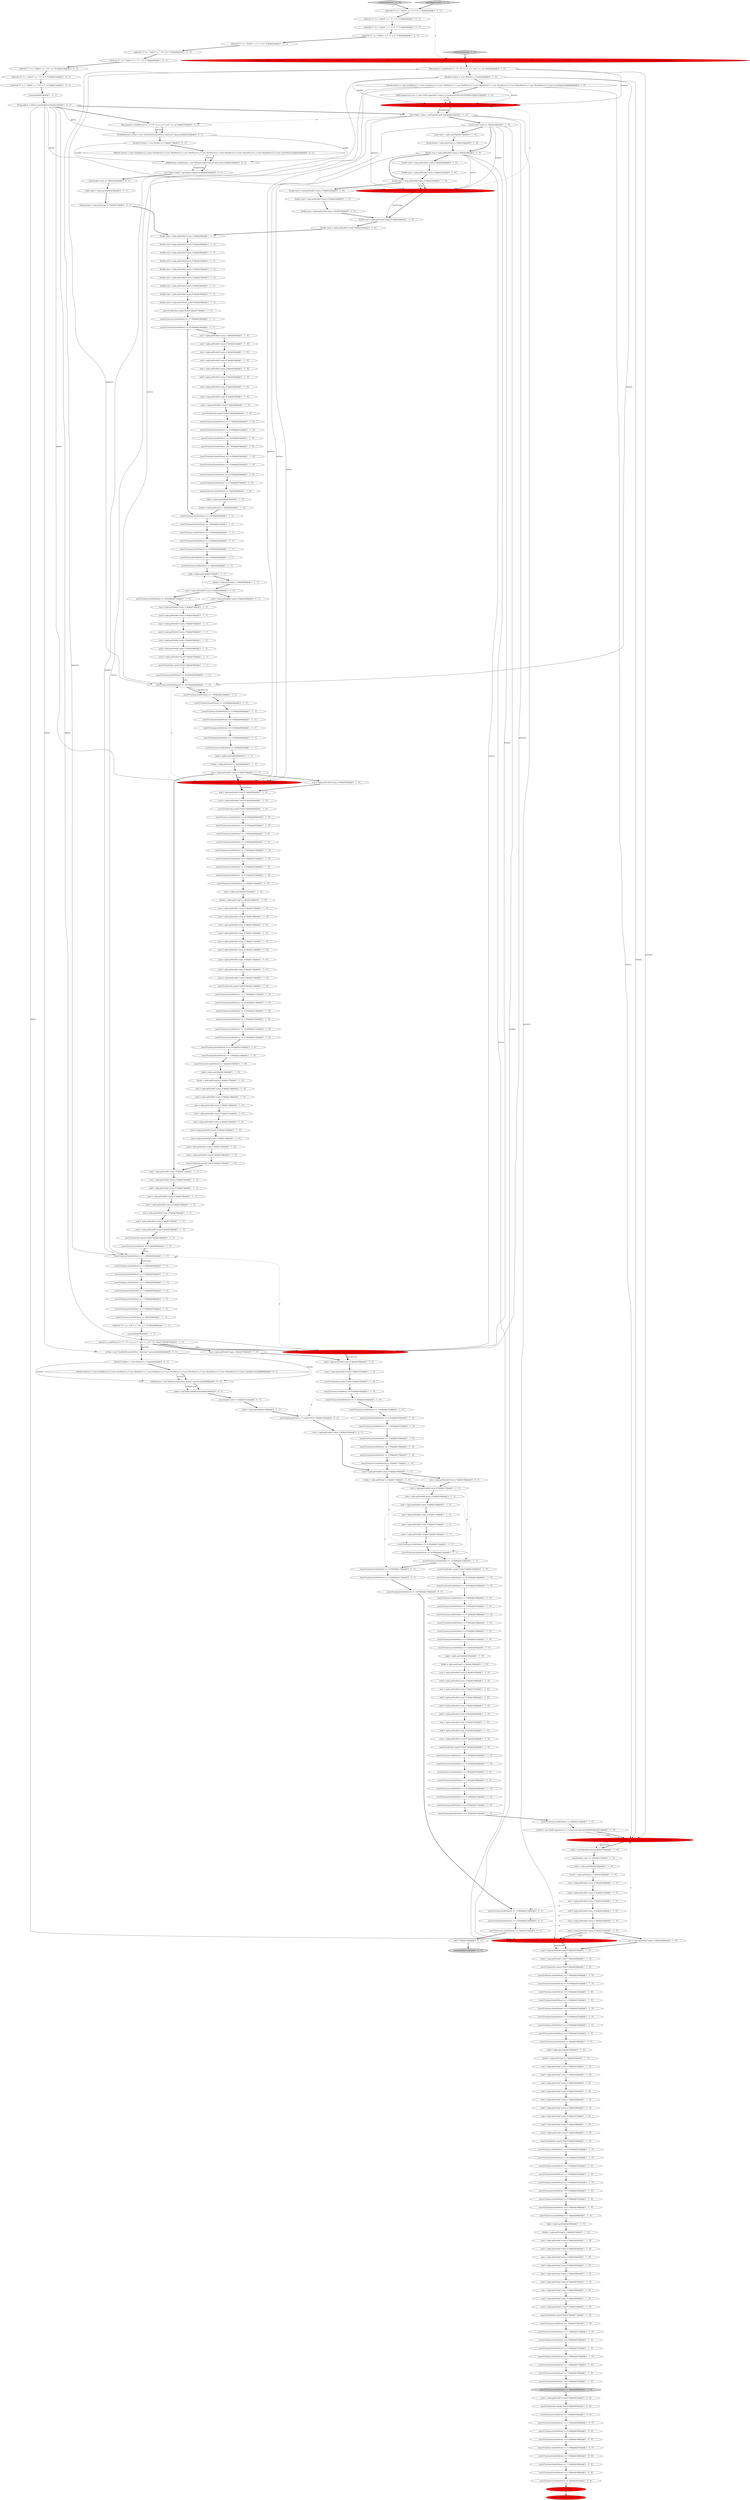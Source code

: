 digraph {
168 [style = filled, label = "count = tuple.getDouble(\"count(*)\")@@@94@@@['1', '1', '0']", fillcolor = white, shape = ellipse image = "AAA0AAABBB1BBB"];
91 [style = filled, label = "assertTrue(sumi.doubleValue() == 17.0D)@@@50@@@['1', '1', '0']", fillcolor = white, shape = ellipse image = "AAA0AAABBB1BBB"];
158 [style = filled, label = "assertTrue(avgf.doubleValue() == 5.5D)@@@279@@@['1', '1', '0']", fillcolor = white, shape = ellipse image = "AAA0AAABBB1BBB"];
202 [style = filled, label = "avgf = tuple.getDouble(\"avg(a_f)\")@@@111@@@['1', '1', '1']", fillcolor = white, shape = ellipse image = "AAA0AAABBB1BBB"];
109 [style = filled, label = "bucket = tuple.getString(\"a_s\")@@@69@@@['1', '1', '1']", fillcolor = white, shape = ellipse image = "AAA0AAABBB1BBB"];
240 [style = filled, label = "count = tuple.getDouble(\"count(*)\")@@@203@@@['1', '1', '0']", fillcolor = white, shape = ellipse image = "AAA0AAABBB1BBB"];
320 [style = filled, label = "assertTrue(maxi.doubleValue() == 14.0D)@@@117@@@['0', '0', '1']", fillcolor = white, shape = ellipse image = "AAA0AAABBB3BBB"];
131 [style = filled, label = "indexr(id,\"7\",\"a_s\",\"hello3\",\"a_i\",\"12\",\"a_f\",\"8\")@@@10@@@['1', '0', '1']", fillcolor = white, shape = ellipse image = "AAA0AAABBB1BBB"];
51 [style = filled, label = "minf = tuple.getDouble(\"min(a_f)\")@@@223@@@['1', '1', '0']", fillcolor = white, shape = ellipse image = "AAA0AAABBB1BBB"];
41 [style = filled, label = "count = tuple.getDouble(\"count(*)\")@@@78@@@['1', '1', '1']", fillcolor = white, shape = ellipse image = "AAA0AAABBB1BBB"];
80 [style = filled, label = "assertTrue(avgi.doubleValue() == 4.25D)@@@123@@@['1', '1', '0']", fillcolor = white, shape = ellipse image = "AAA0AAABBB1BBB"];
169 [style = filled, label = "indexr(id,\"12\",\"a_s\",null,\"a_i\",\"14\",\"a_f\",\"10\")@@@89@@@['1', '1', '1']", fillcolor = white, shape = ellipse image = "AAA0AAABBB1BBB"];
46 [style = filled, label = "sumi = tuple.getDouble(\"sum(a_i)\")@@@195@@@['1', '1', '0']", fillcolor = white, shape = ellipse image = "AAA0AAABBB1BBB"];
222 [style = filled, label = "indexr(id,\"5\",\"a_s\",\"hello3\",\"a_i\",\"10\",\"a_f\",\"6\")@@@8@@@['1', '0', '1']", fillcolor = white, shape = ellipse image = "AAA0AAABBB1BBB"];
68 [style = filled, label = "assertTrue(sumf.doubleValue() == 26.0D)@@@60@@@['1', '1', '1']", fillcolor = white, shape = ellipse image = "AAA0AAABBB1BBB"];
94 [style = filled, label = "avgf = tuple.getDouble(\"avg(a_f)\")@@@47@@@['1', '1', '0']", fillcolor = white, shape = ellipse image = "AAA0AAABBB1BBB"];
233 [style = filled, label = "Double count = tuple.getDouble(\"count(*)\")@@@27@@@['1', '1', '0']", fillcolor = white, shape = ellipse image = "AAA0AAABBB1BBB"];
313 [style = filled, label = "assertTrue(maxf.doubleValue() == 10.0D)@@@118@@@['0', '0', '1']", fillcolor = white, shape = ellipse image = "AAA0AAABBB3BBB"];
281 [style = filled, label = "maxf = tuple.getDouble(\"max(a_f)\")@@@246@@@['1', '1', '0']", fillcolor = white, shape = ellipse image = "AAA0AAABBB1BBB"];
176 [style = filled, label = "assertTrue(avgi.doubleValue() == 4.25D)@@@211@@@['1', '1', '0']", fillcolor = white, shape = ellipse image = "AAA0AAABBB1BBB"];
195 [style = filled, label = "assertTrue(maxf.doubleValue() == 10.0D)@@@122@@@['1', '1', '0']", fillcolor = white, shape = ellipse image = "AAA0AAABBB1BBB"];
123 [style = filled, label = "sumi = tuple.getDouble(\"sum(a_i)\")@@@128@@@['1', '1', '0']", fillcolor = white, shape = ellipse image = "AAA0AAABBB1BBB"];
172 [style = filled, label = "count = tuple.getDouble(\"count(*)\")@@@161@@@['1', '1', '0']", fillcolor = white, shape = ellipse image = "AAA0AAABBB1BBB"];
208 [style = filled, label = "count = tuple.getDouble(\"count(*)\")@@@270@@@['1', '1', '0']", fillcolor = white, shape = ellipse image = "AAA0AAABBB1BBB"];
255 [style = filled, label = "assertTrue(maxf.doubleValue() == 7.0D)@@@277@@@['1', '1', '0']", fillcolor = white, shape = ellipse image = "AAA0AAABBB1BBB"];
118 [style = filled, label = "assertTrue(maxf.doubleValue() == 10.0D)@@@43@@@['1', '1', '1']", fillcolor = white, shape = ellipse image = "AAA0AAABBB1BBB"];
157 [style = filled, label = "assertTrue(avgi.doubleValue() == 9.5D)@@@65@@@['1', '1', '1']", fillcolor = white, shape = ellipse image = "AAA0AAABBB1BBB"];
20 [style = filled, label = "commit()@@@293@@@['1', '0', '0']", fillcolor = red, shape = ellipse image = "AAA1AAABBB1BBB"];
146 [style = filled, label = "avgf = tuple.getDouble(\"avg(a_f)\")@@@77@@@['1', '1', '1']", fillcolor = white, shape = ellipse image = "AAA0AAABBB1BBB"];
212 [style = filled, label = "indexr(id,\"2\",\"a_s\",\"hello0\",\"a_i\",\"2\",\"a_f\",\"2\")@@@4@@@['1', '0', '1']", fillcolor = white, shape = ellipse image = "AAA0AAABBB1BBB"];
95 [style = filled, label = "mini = tuple.getDouble(\"min(a_i)\")@@@72@@@['1', '1', '1']", fillcolor = white, shape = ellipse image = "AAA0AAABBB1BBB"];
99 [style = filled, label = "assertTrue(sumi.longValue() == 15)@@@80@@@['1', '1', '1']", fillcolor = white, shape = ellipse image = "AAA0AAABBB1BBB"];
132 [style = filled, label = "assertTrue(avgf.doubleValue() == 4.5D)@@@212@@@['1', '1', '0']", fillcolor = white, shape = ellipse image = "AAA0AAABBB1BBB"];
231 [style = filled, label = "assertTrue(avgi.doubleValue() == 7.5D)@@@289@@@['1', '0', '0']", fillcolor = white, shape = ellipse image = "AAA0AAABBB1BBB"];
279 [style = filled, label = "Double mini = tuple.getDouble(\"min(a_i)\")@@@30@@@['1', '1', '1']", fillcolor = white, shape = ellipse image = "AAA0AAABBB1BBB"];
256 [style = filled, label = "indexr(id,\"8\",\"a_s\",\"hello3\",\"a_i\",\"13\",\"a_f\",\"9\")@@@11@@@['1', '0', '1']", fillcolor = white, shape = ellipse image = "AAA0AAABBB1BBB"];
72 [style = filled, label = "maxf = tuple.getDouble(\"max(a_f)\")@@@75@@@['1', '1', '1']", fillcolor = white, shape = ellipse image = "AAA0AAABBB1BBB"];
309 [style = filled, label = "commit()@@@123@@@['0', '0', '1']", fillcolor = lightgray, shape = ellipse image = "AAA0AAABBB3BBB"];
215 [style = filled, label = "FacetStream facetStream = new FacetStream(zkHost,\"collection1\",paramsA,buckets,metrics,sorts,100)@@@25@@@['1', '0', '0']", fillcolor = red, shape = ellipse image = "AAA1AAABBB1BBB"];
87 [style = filled, label = "assertTrue(sumi.doubleValue() == 38.0D)@@@71@@@['1', '1', '0']", fillcolor = white, shape = ellipse image = "AAA0AAABBB1BBB"];
111 [style = filled, label = "Double maxi = tuple.getDouble(\"max(a_i)\")@@@32@@@['1', '1', '1']", fillcolor = white, shape = ellipse image = "AAA0AAABBB1BBB"];
270 [style = filled, label = "minf = tuple.getDouble(\"min(a_f)\")@@@110@@@['1', '1', '0']", fillcolor = white, shape = ellipse image = "AAA0AAABBB1BBB"];
43 [style = filled, label = "assertTrue(maxi.doubleValue() == 13.0D)@@@100@@@['1', '1', '0']", fillcolor = white, shape = ellipse image = "AAA0AAABBB1BBB"];
53 [style = filled, label = "assertTrue(minf.doubleValue() == 1.0D)@@@53@@@['1', '1', '0']", fillcolor = white, shape = ellipse image = "AAA0AAABBB1BBB"];
139 [style = filled, label = "bucket = tuple.getString(\"a_s\")@@@106@@@['1', '1', '0']", fillcolor = white, shape = ellipse image = "AAA0AAABBB1BBB"];
272 [style = filled, label = "assertTrue(count.doubleValue() == 2)@@@88@@@['1', '1', '1']", fillcolor = white, shape = ellipse image = "AAA0AAABBB1BBB"];
75 [style = filled, label = "assertTrue(count.doubleValue() == 4)@@@58@@@['1', '1', '0']", fillcolor = white, shape = ellipse image = "AAA0AAABBB1BBB"];
178 [style = filled, label = "assertTrue(mini.doubleValue() == 4.0D)@@@82@@@['1', '1', '1']", fillcolor = white, shape = ellipse image = "AAA0AAABBB1BBB"];
201 [style = filled, label = "avgi = tuple.getDouble(\"avg(a_i)\")@@@134@@@['1', '1', '0']", fillcolor = white, shape = ellipse image = "AAA0AAABBB1BBB"];
63 [style = filled, label = "List<Tuple> tuples = getTuples(facetStream)@@@15@@@['1', '1', '0']", fillcolor = white, shape = ellipse image = "AAA0AAABBB1BBB"];
268 [style = filled, label = "avgi = tuple.getDouble(\"avg(a_i)\")@@@46@@@['1', '1', '0']", fillcolor = white, shape = ellipse image = "AAA0AAABBB1BBB"];
101 [style = filled, label = "avgf = tuple.getDouble(\"avg(a_f)\")@@@202@@@['1', '1', '0']", fillcolor = white, shape = ellipse image = "AAA0AAABBB1BBB"];
106 [style = filled, label = "assertTrue(bucket.equals(\"hello3\"))@@@250@@@['1', '1', '0']", fillcolor = white, shape = ellipse image = "AAA0AAABBB1BBB"];
52 [style = filled, label = "assertTrue(sumf.doubleValue() == 18.0D)@@@231@@@['1', '1', '0']", fillcolor = white, shape = ellipse image = "AAA0AAABBB1BBB"];
292 [style = filled, label = "avgi = tuple.getDouble(\"avg(a_i)\")@@@159@@@['0', '1', '0']", fillcolor = white, shape = ellipse image = "AAA0AAABBB2BBB"];
117 [style = filled, label = "minf = tuple.getDouble(\"min(a_f)\")@@@73@@@['1', '1', '1']", fillcolor = white, shape = ellipse image = "AAA0AAABBB1BBB"];
16 [style = filled, label = "Double sumf = tuple.getDouble(\"sum(a_f)\")@@@29@@@['1', '1', '1']", fillcolor = white, shape = ellipse image = "AAA0AAABBB1BBB"];
9 [style = filled, label = "assertTrue(sumi.doubleValue() == 38.0D)@@@59@@@['1', '1', '1']", fillcolor = white, shape = ellipse image = "AAA0AAABBB1BBB"];
1 [style = filled, label = "assertTrue(count.doubleValue() == 4)@@@238@@@['1', '1', '0']", fillcolor = white, shape = ellipse image = "AAA0AAABBB1BBB"];
298 [style = filled, label = "avgi = tuple.getDouble(\"avg(a_i)\")@@@226@@@['0', '1', '0']", fillcolor = white, shape = ellipse image = "AAA0AAABBB2BBB"];
147 [style = filled, label = "assertTrue(minf.doubleValue() == 1.0D)@@@41@@@['1', '1', '1']", fillcolor = white, shape = ellipse image = "AAA0AAABBB1BBB"];
234 [style = filled, label = "assertTrue(minf.doubleValue() == 4.0D)@@@83@@@['1', '1', '1']", fillcolor = white, shape = ellipse image = "AAA0AAABBB1BBB"];
217 [style = filled, label = "Double minf = tuple.getDouble(\"min(a_f)\")@@@22@@@['1', '1', '0']", fillcolor = white, shape = ellipse image = "AAA0AAABBB1BBB"];
125 [style = filled, label = "assertTrue(avgi.doubleValue() == 4.25D)@@@236@@@['1', '1', '0']", fillcolor = white, shape = ellipse image = "AAA0AAABBB1BBB"];
159 [style = filled, label = "assertTrue(sumi.doubleValue() == 38.0D)@@@251@@@['1', '1', '0']", fillcolor = white, shape = ellipse image = "AAA0AAABBB1BBB"];
242 [style = filled, label = "sumf = tuple.getDouble(\"sum(a_f)\")@@@242@@@['1', '1', '0']", fillcolor = white, shape = ellipse image = "AAA0AAABBB1BBB"];
258 [style = filled, label = "assertTrue(count.doubleValue() == 4)@@@104@@@['1', '1', '0']", fillcolor = white, shape = ellipse image = "AAA0AAABBB1BBB"];
246 [style = filled, label = "count = tuple.getDouble(\"count(*)\")@@@115@@@['1', '1', '0']", fillcolor = white, shape = ellipse image = "AAA0AAABBB1BBB"];
24 [style = filled, label = "assertTrue(bucket.equals(\"hello4\"))@@@271@@@['1', '1', '0']", fillcolor = white, shape = ellipse image = "AAA0AAABBB1BBB"];
34 [style = filled, label = "count = tuple.getDouble(\"count(*)\")@@@281@@@['1', '0', '0']", fillcolor = white, shape = ellipse image = "AAA0AAABBB1BBB"];
60 [style = filled, label = "Double avgi = tuple.getDouble(\"avg(a_i)\")@@@34@@@['1', '1', '1']", fillcolor = white, shape = ellipse image = "AAA0AAABBB1BBB"];
82 [style = filled, label = "assertTrue(mini.doubleValue() == 14.0D)@@@115@@@['1', '1', '1']", fillcolor = white, shape = ellipse image = "AAA0AAABBB1BBB"];
98 [style = filled, label = "sumf = tuple.getDouble(\"sum(a_f)\")@@@105@@@['1', '1', '1']", fillcolor = white, shape = ellipse image = "AAA0AAABBB1BBB"];
261 [style = filled, label = "assertTrue(maxf.doubleValue() == 7.0D)@@@288@@@['1', '0', '0']", fillcolor = white, shape = ellipse image = "AAA0AAABBB1BBB"];
14 [style = filled, label = "assertTrue(avgf.doubleValue() == 6.5D)@@@258@@@['1', '1', '0']", fillcolor = white, shape = ellipse image = "AAA0AAABBB1BBB"];
55 [style = filled, label = "sorts(0( = new FieldComparator(\"a_s\",ComparatorOrder.ASCENDING)@@@214@@@['1', '1', '0']", fillcolor = white, shape = ellipse image = "AAA0AAABBB1BBB"];
102 [style = filled, label = "sumf = tuple.getDouble(\"sum(a_f)\")@@@263@@@['1', '1', '0']", fillcolor = white, shape = ellipse image = "AAA0AAABBB1BBB"];
221 [style = filled, label = "assertTrue(sumf.doubleValue() == 11.0D)@@@81@@@['1', '1', '1']", fillcolor = white, shape = ellipse image = "AAA0AAABBB1BBB"];
38 [style = filled, label = "tuples = getTuples(facetStream)@@@216@@@['1', '1', '0']", fillcolor = white, shape = ellipse image = "AAA0AAABBB1BBB"];
229 [style = filled, label = "tuple = tuples.get(2)@@@126@@@['1', '1', '0']", fillcolor = white, shape = ellipse image = "AAA0AAABBB1BBB"];
282 [style = filled, label = "maxf = tuple.getDouble(\"max(a_f)\")@@@112@@@['1', '1', '0']", fillcolor = white, shape = ellipse image = "AAA0AAABBB1BBB"];
291 [style = filled, label = "avgi = tuple.getDouble(\"avg(a_i)\")@@@92@@@['0', '1', '0']", fillcolor = white, shape = ellipse image = "AAA0AAABBB2BBB"];
191 [style = filled, label = "assertTrue(bucket.equals(\"hello0\"))@@@116@@@['1', '1', '0']", fillcolor = white, shape = ellipse image = "AAA0AAABBB1BBB"];
0 [style = filled, label = "maxi = tuple.getDouble(\"max(a_i)\")@@@224@@@['1', '1', '0']", fillcolor = white, shape = ellipse image = "AAA0AAABBB1BBB"];
120 [style = filled, label = "Double maxf = tuple.getDouble(\"max(a_f)\")@@@33@@@['1', '1', '1']", fillcolor = white, shape = ellipse image = "AAA0AAABBB1BBB"];
96 [style = filled, label = "assertTrue(avgf.doubleValue() == 6.5D)@@@103@@@['1', '1', '0']", fillcolor = white, shape = ellipse image = "AAA0AAABBB1BBB"];
161 [style = filled, label = "bucket = tuple.getString(\"a_s\")@@@261@@@['1', '1', '0']", fillcolor = white, shape = ellipse image = "AAA0AAABBB1BBB"];
186 [style = filled, label = "assert(tuples.size() == 3)@@@16@@@['1', '1', '0']", fillcolor = white, shape = ellipse image = "AAA0AAABBB1BBB"];
156 [style = filled, label = "avgi = tuple.getDouble(\"avg(a_i)\")@@@201@@@['1', '1', '0']", fillcolor = white, shape = ellipse image = "AAA0AAABBB1BBB"];
213 [style = filled, label = "facetStream = new FacetStream(zkHost,COLLECTION,paramsA,buckets,metrics,sorts,100)@@@215@@@['1', '1', '0']", fillcolor = red, shape = ellipse image = "AAA1AAABBB1BBB"];
285 [style = filled, label = "assertTrue(avgi.doubleValue() == 7.5D)@@@86@@@['1', '1', '1']", fillcolor = white, shape = ellipse image = "AAA0AAABBB1BBB"];
78 [style = filled, label = "assertTrue(count.doubleValue() == 2)@@@280@@@['1', '1', '0']", fillcolor = lightgray, shape = ellipse image = "AAA0AAABBB1BBB"];
153 [style = filled, label = "assertTrue(maxi.doubleValue() == 14.0D)@@@121@@@['1', '1', '0']", fillcolor = white, shape = ellipse image = "AAA0AAABBB1BBB"];
7 [style = filled, label = "assertTrue(maxf.doubleValue() == 9.0D)@@@64@@@['1', '1', '1']", fillcolor = white, shape = ellipse image = "AAA0AAABBB1BBB"];
36 [style = filled, label = "bucket = tuple.getString(\"a_s\")@@@194@@@['1', '1', '0']", fillcolor = white, shape = ellipse image = "AAA0AAABBB1BBB"];
97 [style = filled, label = "assertTrue(avgi.doubleValue() == 7.5D)@@@169@@@['1', '1', '0']", fillcolor = white, shape = ellipse image = "AAA0AAABBB1BBB"];
177 [style = filled, label = "assertTrue(avgi.doubleValue() == 7.5D)@@@278@@@['1', '1', '0']", fillcolor = white, shape = ellipse image = "AAA0AAABBB1BBB"];
12 [style = filled, label = "maxf = tuple.getDouble(\"max(a_f)\")@@@109@@@['1', '1', '1']", fillcolor = white, shape = ellipse image = "AAA0AAABBB1BBB"];
152 [style = filled, label = "commit()@@@90@@@['1', '1', '1']", fillcolor = white, shape = ellipse image = "AAA0AAABBB1BBB"];
205 [style = filled, label = "indexr(id,\"3\",\"a_s\",\"hello3\",\"a_i\",\"3\",\"a_f\",\"3\")@@@5@@@['1', '0', '1']", fillcolor = white, shape = ellipse image = "AAA0AAABBB1BBB"];
251 [style = filled, label = "maxi = tuple.getDouble(\"max(a_i)\")@@@44@@@['1', '1', '0']", fillcolor = white, shape = ellipse image = "AAA0AAABBB1BBB"];
88 [style = filled, label = "maxf = tuple.getDouble(\"max(a_f)\")@@@45@@@['1', '1', '0']", fillcolor = white, shape = ellipse image = "AAA0AAABBB1BBB"];
254 [style = filled, label = "Double avgf = tuple.getDouble(\"avg(a_f)\")@@@35@@@['1', '1', '1']", fillcolor = white, shape = ellipse image = "AAA0AAABBB1BBB"];
257 [style = filled, label = "assertTrue(count.doubleValue() == 4)@@@213@@@['1', '1', '0']", fillcolor = white, shape = ellipse image = "AAA0AAABBB1BBB"];
180 [style = filled, label = "avgf = tuple.getDouble(\"avg(a_f)\")@@@248@@@['1', '1', '0']", fillcolor = white, shape = ellipse image = "AAA0AAABBB1BBB"];
90 [style = filled, label = "assertTrue(minf.doubleValue() == 3.0D)@@@254@@@['1', '1', '0']", fillcolor = white, shape = ellipse image = "AAA0AAABBB1BBB"];
15 [style = filled, label = "count = tuple.getDouble(\"count(*)\")@@@249@@@['1', '1', '0']", fillcolor = white, shape = ellipse image = "AAA0AAABBB1BBB"];
265 [style = filled, label = "assertTrue(sumf.doubleValue() == 18.0D)@@@206@@@['1', '1', '0']", fillcolor = white, shape = ellipse image = "AAA0AAABBB1BBB"];
314 [style = filled, label = "assert(tuples.size() == 4)@@@101@@@['0', '0', '1']", fillcolor = white, shape = ellipse image = "AAA0AAABBB3BBB"];
322 [style = filled, label = "tuple = tuples.get(0)@@@102@@@['0', '0', '1']", fillcolor = white, shape = ellipse image = "AAA0AAABBB3BBB"];
170 [style = filled, label = "assertTrue(count.doubleValue() == 4)@@@46@@@['1', '1', '1']", fillcolor = white, shape = ellipse image = "AAA0AAABBB1BBB"];
311 [style = filled, label = "sumf = tuple.getDouble(\"sum(a_f)\")@@@50@@@['0', '0', '1']", fillcolor = white, shape = ellipse image = "AAA0AAABBB3BBB"];
137 [style = filled, label = "assertTrue(bucket.equals(\"hello0\"))@@@37@@@['1', '1', '1']", fillcolor = white, shape = ellipse image = "AAA0AAABBB1BBB"];
194 [style = filled, label = "avgf = tuple.getDouble(\"avg(a_f)\")@@@135@@@['1', '1', '0']", fillcolor = white, shape = ellipse image = "AAA0AAABBB1BBB"];
192 [style = filled, label = "tuple = tuples.get(2)@@@68@@@['1', '1', '1']", fillcolor = white, shape = ellipse image = "AAA0AAABBB1BBB"];
296 [style = filled, label = "Metric(( metrics = {new SumMetric(\"a_i\"),new SumMetric(\"a_f\"),new MinMetric(\"a_i\"),new MinMetric(\"a_f\"),new MaxMetric(\"a_i\"),new MaxMetric(\"a_f\"),new MeanMetric(\"a_i\"),new MeanMetric(\"a_f\"),new CountMetric()}@@@8@@@['0', '1', '0']", fillcolor = white, shape = ellipse image = "AAA0AAABBB2BBB"];
226 [style = filled, label = "assertTrue(sumf.doubleValue() == 26.0D)@@@97@@@['1', '1', '0']", fillcolor = white, shape = ellipse image = "AAA0AAABBB1BBB"];
31 [style = filled, label = "mini = tuple.getDouble(\"min(a_i)\")@@@243@@@['1', '1', '0']", fillcolor = white, shape = ellipse image = "AAA0AAABBB1BBB"];
183 [style = filled, label = "testFacetStream['1', '0', '0']", fillcolor = lightgray, shape = diamond image = "AAA0AAABBB1BBB"];
230 [style = filled, label = "avgi = tuple.getDouble(\"avg(a_i)\")@@@247@@@['1', '1', '0']", fillcolor = white, shape = ellipse image = "AAA0AAABBB1BBB"];
196 [style = filled, label = "assertTrue(bucket.equals(\"hello0\"))@@@49@@@['1', '1', '0']", fillcolor = white, shape = ellipse image = "AAA0AAABBB1BBB"];
326 [style = filled, label = "assertTrue(avgi.doubleValue() == 14.0D)@@@119@@@['0', '0', '1']", fillcolor = white, shape = ellipse image = "AAA0AAABBB3BBB"];
11 [style = filled, label = "assertTrue(mini.doubleValue() == 0.0D)@@@40@@@['1', '1', '1']", fillcolor = white, shape = ellipse image = "AAA0AAABBB1BBB"];
288 [style = filled, label = "Double maxf = tuple.getDouble(\"max(a_f)\")@@@24@@@['0', '1', '0']", fillcolor = white, shape = ellipse image = "AAA0AAABBB2BBB"];
103 [style = filled, label = "assertTrue(count.doubleValue() == 2)@@@171@@@['1', '1', '0']", fillcolor = white, shape = ellipse image = "AAA0AAABBB1BBB"];
74 [style = filled, label = "Double sumi = tuple.getDouble(\"sum(a_i)\")@@@19@@@['1', '1', '0']", fillcolor = white, shape = ellipse image = "AAA0AAABBB1BBB"];
301 [style = filled, label = "Double mini = tuple.getDouble(\"min(a_i)\")@@@21@@@['0', '1', '0']", fillcolor = white, shape = ellipse image = "AAA0AAABBB2BBB"];
324 [style = filled, label = "sumi = tuple.getDouble(\"sum(a_i)\")@@@104@@@['0', '0', '1']", fillcolor = white, shape = ellipse image = "AAA0AAABBB3BBB"];
329 [style = filled, label = "stream = new CloudSolrStream(zkHost,\"collection1\",paramsA)@@@92@@@['0', '0', '1']", fillcolor = white, shape = ellipse image = "AAA0AAABBB3BBB"];
141 [style = filled, label = "Double count = tuple.getDouble(\"count(*)\")@@@36@@@['1', '1', '1']", fillcolor = white, shape = ellipse image = "AAA0AAABBB1BBB"];
122 [style = filled, label = "assertTrue(mini.doubleValue() == 0.0D)@@@232@@@['1', '1', '0']", fillcolor = white, shape = ellipse image = "AAA0AAABBB1BBB"];
260 [style = filled, label = "assertTrue(bucket.equals(\"hello0\"))@@@229@@@['1', '1', '0']", fillcolor = white, shape = ellipse image = "AAA0AAABBB1BBB"];
166 [style = filled, label = "assertTrue(avgf.doubleValue() == 5.5D)@@@87@@@['1', '1', '1']", fillcolor = white, shape = ellipse image = "AAA0AAABBB1BBB"];
317 [style = filled, label = "List<Tuple> tuples = getTuples(rollupStream)@@@24@@@['0', '0', '1']", fillcolor = white, shape = ellipse image = "AAA0AAABBB3BBB"];
144 [style = filled, label = "assertTrue(minf.doubleValue() == 1.0D)@@@120@@@['1', '1', '0']", fillcolor = white, shape = ellipse image = "AAA0AAABBB1BBB"];
238 [style = filled, label = "sumi = tuple.getDouble(\"sum(a_i)\")@@@262@@@['1', '1', '0']", fillcolor = white, shape = ellipse image = "AAA0AAABBB1BBB"];
22 [style = filled, label = "assertTrue(sumf.doubleValue() == 18.0D)@@@51@@@['1', '1', '0']", fillcolor = white, shape = ellipse image = "AAA0AAABBB1BBB"];
247 [style = filled, label = "assertTrue(count.doubleValue() == 4)@@@259@@@['1', '1', '0']", fillcolor = white, shape = ellipse image = "AAA0AAABBB1BBB"];
241 [style = filled, label = "tuple = tuples.get(2)@@@193@@@['1', '1', '0']", fillcolor = white, shape = ellipse image = "AAA0AAABBB1BBB"];
287 [style = filled, label = "FacetStream facetStream = new FacetStream(zkHost,COLLECTION,paramsA,buckets,metrics,sorts,100)@@@14@@@['0', '1', '0']", fillcolor = red, shape = ellipse image = "AAA1AAABBB2BBB"];
175 [style = filled, label = "assertTrue(mini.doubleValue() == 0.0D)@@@119@@@['1', '1', '0']", fillcolor = white, shape = ellipse image = "AAA0AAABBB1BBB"];
325 [style = filled, label = "Bucket(( buckets = {new Bucket(\"a_s\")}@@@17@@@['0', '0', '1']", fillcolor = white, shape = ellipse image = "AAA0AAABBB3BBB"];
27 [style = filled, label = "maxi = tuple.getDouble(\"max(a_i)\")@@@111@@@['1', '1', '0']", fillcolor = white, shape = ellipse image = "AAA0AAABBB1BBB"];
289 [style = filled, label = "testFacetStream['0', '1', '0']", fillcolor = lightgray, shape = diamond image = "AAA0AAABBB2BBB"];
316 [style = filled, label = "Bucket(( buckets1 = {new Bucket(\"a_s\")}@@@93@@@['0', '0', '1']", fillcolor = white, shape = ellipse image = "AAA0AAABBB3BBB"];
250 [style = filled, label = "maxf = tuple.getDouble(\"max(a_f)\")@@@200@@@['1', '1', '0']", fillcolor = white, shape = ellipse image = "AAA0AAABBB1BBB"];
155 [style = filled, label = "assertTrue(sumi.longValue() == 15)@@@272@@@['1', '1', '0']", fillcolor = white, shape = ellipse image = "AAA0AAABBB1BBB"];
6 [style = filled, label = "assertTrue(avgf.doubleValue() == 5.5D)@@@290@@@['1', '0', '0']", fillcolor = white, shape = ellipse image = "AAA0AAABBB1BBB"];
225 [style = filled, label = "sumi = tuple.getDouble(\"sum(a_i)\")@@@220@@@['1', '1', '0']", fillcolor = white, shape = ellipse image = "AAA0AAABBB1BBB"];
181 [style = filled, label = "maxf = tuple.getDouble(\"max(a_f)\")@@@133@@@['1', '1', '0']", fillcolor = white, shape = ellipse image = "AAA0AAABBB1BBB"];
56 [style = filled, label = "assertTrue(sumf.doubleValue() == 18.0D)@@@39@@@['1', '1', '1']", fillcolor = white, shape = ellipse image = "AAA0AAABBB1BBB"];
18 [style = filled, label = "assertTrue(bucket.equals(\"hello4\"))@@@162@@@['1', '1', '0']", fillcolor = white, shape = ellipse image = "AAA0AAABBB1BBB"];
211 [style = filled, label = "avgf = tuple.getDouble(\"avg(a_f)\")@@@114@@@['1', '1', '0']", fillcolor = white, shape = ellipse image = "AAA0AAABBB1BBB"];
58 [style = filled, label = "count = tuple.getDouble(\"count(*)\")@@@57@@@['1', '1', '1']", fillcolor = white, shape = ellipse image = "AAA0AAABBB1BBB"];
28 [style = filled, label = "assertTrue(minf.doubleValue() == 3.0D)@@@187@@@['1', '1', '0']", fillcolor = white, shape = ellipse image = "AAA0AAABBB1BBB"];
216 [style = filled, label = "paramsA = mapParams(\"q\",\"*:*\",\"fl\",\"a_s,a_i,a_f\",\"sort\",\"a_s asc\",\"qt\",\"/export\")@@@91@@@['1', '1', '1']", fillcolor = white, shape = ellipse image = "AAA0AAABBB1BBB"];
54 [style = filled, label = "bucket = tuple.getString(\"a_s\")@@@127@@@['1', '1', '0']", fillcolor = white, shape = ellipse image = "AAA0AAABBB1BBB"];
71 [style = filled, label = "assertTrue(avgi.doubleValue() == 9.5D)@@@102@@@['1', '1', '0']", fillcolor = white, shape = ellipse image = "AAA0AAABBB1BBB"];
160 [style = filled, label = "indexr(id,\"9\",\"a_s\",\"hello0\",\"a_i\",\"14\",\"a_f\",\"10\")@@@12@@@['1', '0', '1']", fillcolor = white, shape = ellipse image = "AAA0AAABBB1BBB"];
182 [style = filled, label = "assertTrue(maxi.doubleValue() == 13.0D)@@@255@@@['1', '1', '0']", fillcolor = white, shape = ellipse image = "AAA0AAABBB1BBB"];
209 [style = filled, label = "assertTrue(count.doubleValue() == 4)@@@125@@@['1', '1', '0']", fillcolor = white, shape = ellipse image = "AAA0AAABBB1BBB"];
79 [style = filled, label = "avgi = tuple.getDouble(\"avg(a_i)\")@@@55@@@['1', '1', '1']", fillcolor = white, shape = ellipse image = "AAA0AAABBB1BBB"];
219 [style = filled, label = "assertTrue(bucket.equals(\"hello3\"))@@@95@@@['1', '1', '0']", fillcolor = white, shape = ellipse image = "AAA0AAABBB1BBB"];
271 [style = filled, label = "mini = tuple.getDouble(\"min(a_i)\")@@@130@@@['1', '1', '0']", fillcolor = white, shape = ellipse image = "AAA0AAABBB1BBB"];
33 [style = filled, label = "assertTrue(bucket.equals(\"hello4\"))@@@79@@@['1', '1', '1']", fillcolor = white, shape = ellipse image = "AAA0AAABBB1BBB"];
189 [style = filled, label = "sumf = tuple.getDouble(\"sum(a_f)\")@@@41@@@['1', '1', '0']", fillcolor = white, shape = ellipse image = "AAA0AAABBB1BBB"];
278 [style = filled, label = "del(\"*:*\")@@@292@@@['1', '0', '0']", fillcolor = red, shape = ellipse image = "AAA1AAABBB1BBB"];
295 [style = filled, label = "new UpdateRequest().add(id,\"0\",\"a_s\",\"hello0\",\"a_i\",\"0\",\"a_f\",\"1\").add(id,\"2\",\"a_s\",\"hello0\",\"a_i\",\"2\",\"a_f\",\"2\").add(id,\"3\",\"a_s\",\"hello3\",\"a_i\",\"3\",\"a_f\",\"3\").add(id,\"4\",\"a_s\",\"hello4\",\"a_i\",\"4\",\"a_f\",\"4\").add(id,\"1\",\"a_s\",\"hello0\",\"a_i\",\"1\",\"a_f\",\"5\").add(id,\"5\",\"a_s\",\"hello3\",\"a_i\",\"10\",\"a_f\",\"6\").add(id,\"6\",\"a_s\",\"hello4\",\"a_i\",\"11\",\"a_f\",\"7\").add(id,\"7\",\"a_s\",\"hello3\",\"a_i\",\"12\",\"a_f\",\"8\").add(id,\"8\",\"a_s\",\"hello3\",\"a_i\",\"13\",\"a_f\",\"9\").add(id,\"9\",\"a_s\",\"hello0\",\"a_i\",\"14\",\"a_f\",\"10\").commit(cluster.getSolrClient(),COLLECTION)@@@3@@@['0', '1', '0']", fillcolor = red, shape = ellipse image = "AAA1AAABBB2BBB"];
321 [style = filled, label = "Metric(( metrics = {new SumMetric(\"a_i\"),new SumMetric(\"a_f\"),new MinMetric(\"a_i\"),new MinMetric(\"a_f\"),new MaxMetric(\"a_i\"),new MaxMetric(\"a_f\"),new MeanMetric(\"a_i\"),new MeanMetric(\"a_f\"),new CountMetric()}@@@20@@@['0', '0', '1']", fillcolor = white, shape = ellipse image = "AAA0AAABBB3BBB"];
49 [style = filled, label = "assertTrue(sumf.doubleValue() == 18.0D)@@@118@@@['1', '1', '0']", fillcolor = white, shape = ellipse image = "AAA0AAABBB1BBB"];
10 [style = filled, label = "assertTrue(minf.doubleValue() == 3.0D)@@@62@@@['1', '1', '1']", fillcolor = white, shape = ellipse image = "AAA0AAABBB1BBB"];
115 [style = filled, label = "bucket = tuple.getString(\"a_s\")@@@240@@@['1', '1', '0']", fillcolor = white, shape = ellipse image = "AAA0AAABBB1BBB"];
25 [style = filled, label = "facetStream = new FacetStream(zkHost,\"collection1\",paramsA,buckets,metrics,sorts,100)@@@159@@@['1', '0', '0']", fillcolor = red, shape = ellipse image = "AAA1AAABBB1BBB"];
165 [style = filled, label = "assertTrue(maxf.doubleValue() == 7.0D)@@@85@@@['1', '1', '1']", fillcolor = white, shape = ellipse image = "AAA0AAABBB1BBB"];
13 [style = filled, label = "count = tuple.getDouble(\"count(*)\")@@@112@@@['1', '1', '1']", fillcolor = white, shape = ellipse image = "AAA0AAABBB1BBB"];
151 [style = filled, label = "maxi = tuple.getDouble(\"max(a_i)\")@@@108@@@['1', '1', '1']", fillcolor = white, shape = ellipse image = "AAA0AAABBB1BBB"];
154 [style = filled, label = "assertTrue(mini.doubleValue() == 4.0D)@@@285@@@['1', '0', '0']", fillcolor = white, shape = ellipse image = "AAA0AAABBB1BBB"];
164 [style = filled, label = "avgi = tuple.getDouble(\"avg(a_i)\")@@@268@@@['1', '1', '0']", fillcolor = white, shape = ellipse image = "AAA0AAABBB1BBB"];
273 [style = filled, label = "assertTrue(avgi.doubleValue() == 9.5D)@@@190@@@['1', '1', '0']", fillcolor = white, shape = ellipse image = "AAA0AAABBB1BBB"];
328 [style = filled, label = "Map paramsA = mapParams(\"q\",\"*:*\",\"fl\",\"a_s,a_i,a_f\",\"sort\",\"a_s asc\")@@@15@@@['0', '0', '1']", fillcolor = white, shape = ellipse image = "AAA0AAABBB3BBB"];
284 [style = filled, label = "Double avgf = tuple.getDouble(\"avg(a_f)\")@@@26@@@['1', '1', '0']", fillcolor = white, shape = ellipse image = "AAA0AAABBB1BBB"];
304 [style = filled, label = "mini = tuple.getDouble(\"min(a_i)\")@@@106@@@['0', '0', '1']", fillcolor = white, shape = ellipse image = "AAA0AAABBB3BBB"];
47 [style = filled, label = "indexr(id,\"1\",\"a_s\",\"hello0\",\"a_i\",\"1\",\"a_f\",\"5\")@@@7@@@['1', '0', '1']", fillcolor = white, shape = ellipse image = "AAA0AAABBB1BBB"];
35 [style = filled, label = "mini = tuple.getDouble(\"min(a_i)\")@@@109@@@['1', '1', '0']", fillcolor = white, shape = ellipse image = "AAA0AAABBB1BBB"];
100 [style = filled, label = "sumi = tuple.getDouble(\"sum(a_i)\")@@@40@@@['1', '1', '0']", fillcolor = white, shape = ellipse image = "AAA0AAABBB1BBB"];
104 [style = filled, label = "assertTrue(sumi.doubleValue() == 14.0D)@@@113@@@['1', '1', '1']", fillcolor = white, shape = ellipse image = "AAA0AAABBB1BBB"];
126 [style = filled, label = "assertTrue(mini.doubleValue() == 4.0D)@@@165@@@['1', '1', '0']", fillcolor = white, shape = ellipse image = "AAA0AAABBB1BBB"];
135 [style = filled, label = "assertTrue(maxi.doubleValue() == 11.0D)@@@287@@@['1', '0', '0']", fillcolor = white, shape = ellipse image = "AAA0AAABBB1BBB"];
37 [style = filled, label = "assertTrue(mini.doubleValue() == 3.0D)@@@186@@@['1', '1', '0']", fillcolor = white, shape = ellipse image = "AAA0AAABBB1BBB"];
294 [style = filled, label = "Double maxi = tuple.getDouble(\"max(a_i)\")@@@23@@@['0', '1', '0']", fillcolor = white, shape = ellipse image = "AAA0AAABBB2BBB"];
303 [style = filled, label = "assert(tuple.getString(\"a_s\").equals(\"NULL\"))@@@103@@@['0', '0', '1']", fillcolor = white, shape = ellipse image = "AAA0AAABBB3BBB"];
23 [style = filled, label = "minf = tuple.getDouble(\"min(a_f)\")@@@107@@@['1', '1', '1']", fillcolor = white, shape = ellipse image = "AAA0AAABBB1BBB"];
42 [style = filled, label = "sumi = tuple.getDouble(\"sum(a_i)\")@@@107@@@['1', '1', '0']", fillcolor = white, shape = ellipse image = "AAA0AAABBB1BBB"];
44 [style = filled, label = "maxi = tuple.getDouble(\"max(a_i)\")@@@53@@@['1', '1', '1']", fillcolor = white, shape = ellipse image = "AAA0AAABBB1BBB"];
263 [style = filled, label = "assertTrue(maxi.doubleValue() == 11.0D)@@@276@@@['1', '1', '0']", fillcolor = white, shape = ellipse image = "AAA0AAABBB1BBB"];
119 [style = filled, label = "assertTrue(mini.doubleValue() == 4.0D)@@@274@@@['1', '1', '0']", fillcolor = white, shape = ellipse image = "AAA0AAABBB1BBB"];
323 [style = filled, label = "rollupStream = new RollupStream(stream,buckets1,metrics1)@@@99@@@['0', '0', '1']", fillcolor = white, shape = ellipse image = "AAA0AAABBB3BBB"];
19 [style = filled, label = "indexr(id,\"4\",\"a_s\",\"hello4\",\"a_i\",\"4\",\"a_f\",\"4\")@@@6@@@['1', '0', '1']", fillcolor = white, shape = ellipse image = "AAA0AAABBB1BBB"];
40 [style = filled, label = "assertTrue(avgi.doubleValue() == 4.25D)@@@44@@@['1', '1', '1']", fillcolor = white, shape = ellipse image = "AAA0AAABBB1BBB"];
29 [style = filled, label = "assertTrue(minf.doubleValue() == 4.0D)@@@286@@@['1', '0', '0']", fillcolor = white, shape = ellipse image = "AAA0AAABBB1BBB"];
76 [style = filled, label = "String zkHost = zkServer.getZkAddress()@@@14@@@['1', '0', '1']", fillcolor = white, shape = ellipse image = "AAA0AAABBB1BBB"];
127 [style = filled, label = "assertTrue(maxf.doubleValue() == 9.0D)@@@189@@@['1', '1', '0']", fillcolor = white, shape = ellipse image = "AAA0AAABBB1BBB"];
140 [style = filled, label = "assertTrue(maxi.doubleValue() == 14.0D)@@@234@@@['1', '1', '0']", fillcolor = white, shape = ellipse image = "AAA0AAABBB1BBB"];
163 [style = filled, label = "assertTrue(sumi.doubleValue() == 17.0D)@@@230@@@['1', '1', '0']", fillcolor = white, shape = ellipse image = "AAA0AAABBB1BBB"];
188 [style = filled, label = "maxi = tuple.getDouble(\"max(a_i)\")@@@266@@@['1', '1', '0']", fillcolor = white, shape = ellipse image = "AAA0AAABBB1BBB"];
206 [style = filled, label = "sumi = tuple.getDouble(\"sum(a_i)\")@@@70@@@['1', '1', '1']", fillcolor = white, shape = ellipse image = "AAA0AAABBB1BBB"];
39 [style = filled, label = "avgf = tuple.getDouble(\"avg(a_f)\")@@@56@@@['1', '1', '1']", fillcolor = white, shape = ellipse image = "AAA0AAABBB1BBB"];
187 [style = filled, label = "assertTrue(mini.doubleValue() == 3.0D)@@@61@@@['1', '1', '1']", fillcolor = white, shape = ellipse image = "AAA0AAABBB1BBB"];
210 [style = filled, label = "minf = tuple.getDouble(\"min(a_f)\")@@@43@@@['1', '1', '0']", fillcolor = white, shape = ellipse image = "AAA0AAABBB1BBB"];
224 [style = filled, label = "count = tuple.getDouble(\"count(*)\")@@@136@@@['1', '1', '0']", fillcolor = white, shape = ellipse image = "AAA0AAABBB1BBB"];
66 [style = filled, label = "maxf = tuple.getDouble(\"max(a_f)\")@@@267@@@['1', '1', '0']", fillcolor = white, shape = ellipse image = "AAA0AAABBB1BBB"];
4 [style = filled, label = "assertTrue(minf.doubleValue() == 1.0D)@@@233@@@['1', '1', '0']", fillcolor = white, shape = ellipse image = "AAA0AAABBB1BBB"];
73 [style = filled, label = "bucket = tuple.getString(\"a_s\")@@@219@@@['1', '1', '0']", fillcolor = white, shape = ellipse image = "AAA0AAABBB1BBB"];
86 [style = filled, label = "assertTrue(sumi.doubleValue() == 17.0D)@@@38@@@['1', '1', '1']", fillcolor = white, shape = ellipse image = "AAA0AAABBB1BBB"];
199 [style = filled, label = "assertTrue(minf.doubleValue() == 4.0D)@@@166@@@['1', '1', '0']", fillcolor = white, shape = ellipse image = "AAA0AAABBB1BBB"];
17 [style = filled, label = "bucket = tuple.getString(\"a_s\")@@@60@@@['1', '1', '0']", fillcolor = white, shape = ellipse image = "AAA0AAABBB1BBB"];
203 [style = filled, label = "assertTrue(maxi.doubleValue() == 14.0D)@@@209@@@['1', '1', '0']", fillcolor = white, shape = ellipse image = "AAA0AAABBB1BBB"];
293 [style = filled, label = "Tuple tuple = tuples.get(0)@@@17@@@['0', '1', '0']", fillcolor = white, shape = ellipse image = "AAA0AAABBB2BBB"];
297 [style = filled, label = "FieldComparator(( sorts = {new FieldComparator(\"sum(a_i)\",ComparatorOrder.ASCENDING)}@@@11@@@['0', '1', '0']", fillcolor = white, shape = ellipse image = "AAA0AAABBB2BBB"];
197 [style = filled, label = "assertTrue(avgf.doubleValue() == 6.5D)@@@191@@@['1', '1', '0']", fillcolor = white, shape = ellipse image = "AAA0AAABBB1BBB"];
114 [style = filled, label = "assertTrue(maxi.doubleValue() == 13.0D)@@@63@@@['1', '1', '1']", fillcolor = white, shape = ellipse image = "AAA0AAABBB1BBB"];
330 [style = filled, label = "del(\"*:*\")@@@122@@@['0', '0', '1']", fillcolor = white, shape = ellipse image = "AAA0AAABBB3BBB"];
305 [style = filled, label = "tuples = getTuples(rollupStream)@@@100@@@['0', '0', '1']", fillcolor = white, shape = ellipse image = "AAA0AAABBB3BBB"];
220 [style = filled, label = "assertTrue(bucket.equals(\"hello3\"))@@@58@@@['1', '1', '1']", fillcolor = white, shape = ellipse image = "AAA0AAABBB1BBB"];
185 [style = filled, label = "assertTrue(bucket.equals(\"hello0\"))@@@204@@@['1', '1', '0']", fillcolor = white, shape = ellipse image = "AAA0AAABBB1BBB"];
8 [style = filled, label = "assertTrue(count.doubleValue() == 4)@@@67@@@['1', '1', '1']", fillcolor = white, shape = ellipse image = "AAA0AAABBB1BBB"];
70 [style = filled, label = "assertTrue(maxi.doubleValue() == 13.0D)@@@188@@@['1', '1', '0']", fillcolor = white, shape = ellipse image = "AAA0AAABBB1BBB"];
136 [style = filled, label = "assertTrue(sumf.doubleValue() == 10.0D)@@@114@@@['1', '1', '1']", fillcolor = white, shape = ellipse image = "AAA0AAABBB1BBB"];
143 [style = filled, label = "indexr(id,\"6\",\"a_s\",\"hello4\",\"a_i\",\"11\",\"a_f\",\"7\")@@@9@@@['1', '0', '1']", fillcolor = white, shape = ellipse image = "AAA0AAABBB1BBB"];
167 [style = filled, label = "assertTrue(avgf.doubleValue() == 6.5D)@@@66@@@['1', '1', '1']", fillcolor = white, shape = ellipse image = "AAA0AAABBB1BBB"];
248 [style = filled, label = "assertTrue(count.doubleValue() == 2)@@@291@@@['1', '0', '0']", fillcolor = white, shape = ellipse image = "AAA0AAABBB1BBB"];
93 [style = filled, label = "maxi = tuple.getDouble(\"max(a_i)\")@@@132@@@['1', '1', '0']", fillcolor = white, shape = ellipse image = "AAA0AAABBB1BBB"];
315 [style = filled, label = "assertTrue(minf.doubleValue() == 10.0D)@@@116@@@['0', '0', '1']", fillcolor = white, shape = ellipse image = "AAA0AAABBB3BBB"];
129 [style = filled, label = "assertTrue(mini.doubleValue() == 0.0D)@@@207@@@['1', '1', '0']", fillcolor = white, shape = ellipse image = "AAA0AAABBB1BBB"];
223 [style = filled, label = "assertTrue(avgf.doubleValue() == 4.5D)@@@124@@@['1', '1', '0']", fillcolor = white, shape = ellipse image = "AAA0AAABBB1BBB"];
327 [style = filled, label = "assertTrue(count.doubleValue() == 1)@@@121@@@['0', '0', '1']", fillcolor = white, shape = ellipse image = "AAA0AAABBB3BBB"];
45 [style = filled, label = "assertTrue(sumi.doubleValue() == 38.0D)@@@96@@@['1', '1', '0']", fillcolor = white, shape = ellipse image = "AAA0AAABBB1BBB"];
145 [style = filled, label = "mini = tuple.getDouble(\"min(a_i)\")@@@42@@@['1', '1', '0']", fillcolor = white, shape = ellipse image = "AAA0AAABBB1BBB"];
318 [style = filled, label = "Metric(( metrics1 = {new SumMetric(\"a_i\"),new SumMetric(\"a_f\"),new MinMetric(\"a_i\"),new MinMetric(\"a_f\"),new MaxMetric(\"a_i\"),new MaxMetric(\"a_f\"),new MeanMetric(\"a_i\"),new MeanMetric(\"a_f\"),new CountMetric()}@@@96@@@['0', '0', '1']", fillcolor = white, shape = ellipse image = "AAA0AAABBB3BBB"];
200 [style = filled, label = "minf = tuple.getDouble(\"min(a_f)\")@@@131@@@['1', '1', '0']", fillcolor = white, shape = ellipse image = "AAA0AAABBB1BBB"];
274 [style = filled, label = "avgi = tuple.getDouble(\"avg(a_i)\")@@@113@@@['1', '1', '0']", fillcolor = white, shape = ellipse image = "AAA0AAABBB1BBB"];
228 [style = filled, label = "assertTrue(mini.doubleValue() == 3.0D)@@@98@@@['1', '1', '0']", fillcolor = white, shape = ellipse image = "AAA0AAABBB1BBB"];
128 [style = filled, label = "mini = tuple.getDouble(\"min(a_i)\")@@@197@@@['1', '1', '0']", fillcolor = white, shape = ellipse image = "AAA0AAABBB1BBB"];
300 [style = filled, label = "String bucket = tuple.getString(\"a_s\")@@@18@@@['0', '1', '0']", fillcolor = white, shape = ellipse image = "AAA0AAABBB2BBB"];
299 [style = filled, label = "Double avgi = tuple.getDouble(\"avg(a_i)\")@@@25@@@['0', '1', '0']", fillcolor = white, shape = ellipse image = "AAA0AAABBB2BBB"];
308 [style = filled, label = "String bucket = tuple.getString(\"a_s\")@@@27@@@['0', '0', '1']", fillcolor = white, shape = ellipse image = "AAA0AAABBB3BBB"];
85 [style = filled, label = "indexr(id,\"0\",\"a_s\",\"hello0\",\"a_i\",\"0\",\"a_f\",\"1\")@@@3@@@['1', '0', '1']", fillcolor = white, shape = ellipse image = "AAA0AAABBB1BBB"];
286 [style = filled, label = "Bucket(( buckets = {new Bucket(\"a_s\")}@@@5@@@['0', '1', '0']", fillcolor = white, shape = ellipse image = "AAA0AAABBB2BBB"];
283 [style = filled, label = "tuple = tuples.get(2)@@@260@@@['1', '1', '0']", fillcolor = white, shape = ellipse image = "AAA0AAABBB1BBB"];
276 [style = filled, label = "sumf = tuple.getDouble(\"sum(a_f)\")@@@196@@@['1', '1', '0']", fillcolor = white, shape = ellipse image = "AAA0AAABBB1BBB"];
116 [style = filled, label = "tuple = tuples.get(0)@@@218@@@['1', '1', '0']", fillcolor = white, shape = ellipse image = "AAA0AAABBB1BBB"];
142 [style = filled, label = "assertTrue(sumi.longValue() == 15)@@@283@@@['1', '0', '0']", fillcolor = white, shape = ellipse image = "AAA0AAABBB1BBB"];
150 [style = filled, label = "Double sumi = tuple.getDouble(\"sum(a_i)\")@@@28@@@['1', '1', '1']", fillcolor = white, shape = ellipse image = "AAA0AAABBB1BBB"];
2 [style = filled, label = "maxi = tuple.getDouble(\"max(a_i)\")@@@245@@@['1', '1', '0']", fillcolor = white, shape = ellipse image = "AAA0AAABBB1BBB"];
105 [style = filled, label = "assertTrue(avgf.doubleValue() == 4.5D)@@@237@@@['1', '1', '0']", fillcolor = white, shape = ellipse image = "AAA0AAABBB1BBB"];
236 [style = filled, label = "assertTrue(sumi.longValue() == 15)@@@163@@@['1', '1', '0']", fillcolor = white, shape = ellipse image = "AAA0AAABBB1BBB"];
26 [style = filled, label = "assertTrue(count.doubleValue() == 4)@@@192@@@['1', '1', '0']", fillcolor = white, shape = ellipse image = "AAA0AAABBB1BBB"];
302 [style = filled, label = "Double sumf = tuple.getDouble(\"sum(a_f)\")@@@20@@@['0', '1', '0']", fillcolor = white, shape = ellipse image = "AAA0AAABBB2BBB"];
227 [style = filled, label = "sumf = tuple.getDouble(\"sum(a_f)\")@@@71@@@['1', '1', '1']", fillcolor = white, shape = ellipse image = "AAA0AAABBB1BBB"];
21 [style = filled, label = "minf = tuple.getDouble(\"min(a_f)\")@@@265@@@['1', '1', '0']", fillcolor = white, shape = ellipse image = "AAA0AAABBB1BBB"];
107 [style = filled, label = "assertTrue(sumi.doubleValue() == 17.0D)@@@117@@@['1', '1', '0']", fillcolor = white, shape = ellipse image = "AAA0AAABBB1BBB"];
108 [style = filled, label = "assertTrue(avgi.doubleValue() == 9.5D)@@@257@@@['1', '1', '0']", fillcolor = white, shape = ellipse image = "AAA0AAABBB1BBB"];
69 [style = filled, label = "avgf = tuple.getDouble(\"avg(a_f)\")@@@269@@@['1', '1', '0']", fillcolor = white, shape = ellipse image = "AAA0AAABBB1BBB"];
269 [style = filled, label = "maxf = tuple.getDouble(\"max(a_f)\")@@@54@@@['1', '1', '1']", fillcolor = white, shape = ellipse image = "AAA0AAABBB1BBB"];
67 [style = filled, label = "assertTrue(bucket.equals(\"hello4\"))@@@137@@@['1', '1', '0']", fillcolor = white, shape = ellipse image = "AAA0AAABBB1BBB"];
48 [style = filled, label = "assertTrue(bucket.equals(\"hello4\"))@@@282@@@['1', '0', '0']", fillcolor = white, shape = ellipse image = "AAA0AAABBB1BBB"];
138 [style = filled, label = "sumi = tuple.getDouble(\"sum(a_i)\")@@@49@@@['1', '1', '1']", fillcolor = white, shape = ellipse image = "AAA0AAABBB1BBB"];
57 [style = filled, label = "avgi = tuple.getDouble(\"avg(a_i)\")@@@76@@@['1', '1', '1']", fillcolor = white, shape = ellipse image = "AAA0AAABBB1BBB"];
214 [style = filled, label = "maxf = tuple.getDouble(\"max(a_f)\")@@@225@@@['1', '1', '0']", fillcolor = white, shape = ellipse image = "AAA0AAABBB1BBB"];
235 [style = filled, label = "assertTrue(mini.doubleValue() == 0.0D)@@@52@@@['1', '1', '0']", fillcolor = white, shape = ellipse image = "AAA0AAABBB1BBB"];
50 [style = filled, label = "sumf = tuple.getDouble(\"sum(a_f)\")@@@221@@@['1', '1', '0']", fillcolor = white, shape = ellipse image = "AAA0AAABBB1BBB"];
112 [style = filled, label = "assertTrue(sumi.doubleValue() == 38.0D)@@@184@@@['1', '1', '0']", fillcolor = white, shape = ellipse image = "AAA0AAABBB1BBB"];
193 [style = filled, label = "avgf = tuple.getDouble(\"avg(a_f)\")@@@227@@@['1', '1', '0']", fillcolor = white, shape = ellipse image = "AAA0AAABBB1BBB"];
252 [style = filled, label = "tuple = tuples.get(1)@@@47@@@['1', '1', '1']", fillcolor = white, shape = ellipse image = "AAA0AAABBB1BBB"];
275 [style = filled, label = "mini = tuple.getDouble(\"min(a_i)\")@@@264@@@['1', '1', '0']", fillcolor = white, shape = ellipse image = "AAA0AAABBB1BBB"];
61 [style = filled, label = "minf = tuple.getDouble(\"min(a_f)\")@@@52@@@['1', '1', '1']", fillcolor = white, shape = ellipse image = "AAA0AAABBB1BBB"];
259 [style = filled, label = "assertTrue(mini.doubleValue() == 3.0D)@@@253@@@['1', '1', '0']", fillcolor = white, shape = ellipse image = "AAA0AAABBB1BBB"];
124 [style = filled, label = "commit()@@@13@@@['1', '0', '1']", fillcolor = white, shape = ellipse image = "AAA0AAABBB1BBB"];
130 [style = filled, label = "count = tuple.getDouble(\"count(*)\")@@@48@@@['1', '1', '0']", fillcolor = white, shape = ellipse image = "AAA0AAABBB1BBB"];
83 [style = filled, label = "assertTrue(maxf.doubleValue() == 10.0D)@@@210@@@['1', '1', '0']", fillcolor = white, shape = ellipse image = "AAA0AAABBB1BBB"];
59 [style = filled, label = "assertTrue(minf.doubleValue() == 3.0D)@@@99@@@['1', '1', '0']", fillcolor = white, shape = ellipse image = "AAA0AAABBB1BBB"];
89 [style = filled, label = "assertTrue(sumf.doubleValue() == 11.0D)@@@284@@@['1', '0', '0']", fillcolor = white, shape = ellipse image = "AAA0AAABBB1BBB"];
148 [style = filled, label = "avgf = tuple.getDouble(\"avg(a_f)\")@@@93@@@['1', '1', '0']", fillcolor = white, shape = ellipse image = "AAA0AAABBB1BBB"];
30 [style = filled, label = "minf = tuple.getDouble(\"min(a_f)\")@@@198@@@['1', '1', '0']", fillcolor = white, shape = ellipse image = "AAA0AAABBB1BBB"];
198 [style = filled, label = "avgf = tuple.getDouble(\"avg(a_f)\")@@@160@@@['1', '1', '0']", fillcolor = white, shape = ellipse image = "AAA0AAABBB1BBB"];
218 [style = filled, label = "facetStream = new FacetStream(zkHost,\"collection1\",paramsA,buckets,metrics,sorts,100)@@@92@@@['1', '0', '0']", fillcolor = red, shape = ellipse image = "AAA1AAABBB1BBB"];
239 [style = filled, label = "assertTrue(avgf.doubleValue() == 5.5D)@@@170@@@['1', '1', '0']", fillcolor = white, shape = ellipse image = "AAA0AAABBB1BBB"];
245 [style = filled, label = "assertTrue(maxi.doubleValue() == 14.0D)@@@42@@@['1', '1', '1']", fillcolor = white, shape = ellipse image = "AAA0AAABBB1BBB"];
3 [style = filled, label = "tuple = tuples.get(1)@@@105@@@['1', '1', '0']", fillcolor = white, shape = ellipse image = "AAA0AAABBB1BBB"];
174 [style = filled, label = "assertTrue(maxf.doubleValue() == 9.0D)@@@256@@@['1', '1', '0']", fillcolor = white, shape = ellipse image = "AAA0AAABBB1BBB"];
277 [style = filled, label = "mini = tuple.getDouble(\"min(a_i)\")@@@51@@@['1', '1', '1']", fillcolor = white, shape = ellipse image = "AAA0AAABBB1BBB"];
264 [style = filled, label = "assertTrue(avgf.doubleValue() == 4.5D)@@@45@@@['1', '1', '1']", fillcolor = white, shape = ellipse image = "AAA0AAABBB1BBB"];
81 [style = filled, label = "assertTrue(avgf.doubleValue() == 4.5D)@@@57@@@['1', '1', '0']", fillcolor = white, shape = ellipse image = "AAA0AAABBB1BBB"];
65 [style = filled, label = "assertTrue(sumf.doubleValue() == 11.0D)@@@164@@@['1', '1', '0']", fillcolor = white, shape = ellipse image = "AAA0AAABBB1BBB"];
331 [style = filled, label = "assertTrue(avgf.doubleValue() == 10.0D)@@@120@@@['0', '0', '1']", fillcolor = white, shape = ellipse image = "AAA0AAABBB3BBB"];
77 [style = filled, label = "avgi = tuple.getDouble(\"avg(a_i)\")@@@110@@@['1', '1', '1']", fillcolor = white, shape = ellipse image = "AAA0AAABBB1BBB"];
204 [style = filled, label = "assertTrue(maxf.doubleValue() == 10.0D)@@@55@@@['1', '1', '0']", fillcolor = white, shape = ellipse image = "AAA0AAABBB1BBB"];
184 [style = filled, label = "assertTrue(minf.doubleValue() == 1.0D)@@@208@@@['1', '1', '0']", fillcolor = white, shape = ellipse image = "AAA0AAABBB1BBB"];
249 [style = filled, label = "sumi = tuple.getDouble(\"sum(a_i)\")@@@241@@@['1', '1', '0']", fillcolor = white, shape = ellipse image = "AAA0AAABBB1BBB"];
319 [style = filled, label = "Tuple tuple = tuples.get(0)@@@26@@@['0', '0', '1']", fillcolor = white, shape = ellipse image = "AAA0AAABBB3BBB"];
110 [style = filled, label = "assertTrue(maxi.doubleValue() == 11.0D)@@@167@@@['1', '1', '0']", fillcolor = white, shape = ellipse image = "AAA0AAABBB1BBB"];
244 [style = filled, label = "assertTrue(maxf.doubleValue() == 10.0D)@@@235@@@['1', '1', '0']", fillcolor = white, shape = ellipse image = "AAA0AAABBB1BBB"];
133 [style = filled, label = "assertTrue(maxi.doubleValue() == 14.0D)@@@54@@@['1', '1', '0']", fillcolor = white, shape = ellipse image = "AAA0AAABBB1BBB"];
262 [style = filled, label = "sumf = tuple.getDouble(\"sum(a_f)\")@@@108@@@['1', '1', '0']", fillcolor = white, shape = ellipse image = "AAA0AAABBB1BBB"];
113 [style = filled, label = "assertTrue(maxf.doubleValue() == 9.0D)@@@101@@@['1', '1', '0']", fillcolor = white, shape = ellipse image = "AAA0AAABBB1BBB"];
162 [style = filled, label = "bucket = tuple.getString(\"a_s\")@@@48@@@['1', '1', '1']", fillcolor = white, shape = ellipse image = "AAA0AAABBB1BBB"];
232 [style = filled, label = "tuple = tuples.get(1)@@@239@@@['1', '1', '0']", fillcolor = white, shape = ellipse image = "AAA0AAABBB1BBB"];
290 [style = filled, label = "Map paramsA = mapParams(\"q\",\"*:*\",\"fl\",\"a_s,a_i,a_f\",\"sort\",\"a_s asc\")@@@4@@@['0', '1', '0']", fillcolor = white, shape = ellipse image = "AAA0AAABBB2BBB"];
134 [style = filled, label = "sumf = tuple.getDouble(\"sum(a_f)\")@@@129@@@['1', '1', '0']", fillcolor = white, shape = ellipse image = "AAA0AAABBB1BBB"];
171 [style = filled, label = "assertTrue(sumf.doubleValue() == 26.0D)@@@185@@@['1', '1', '0']", fillcolor = white, shape = ellipse image = "AAA0AAABBB1BBB"];
207 [style = filled, label = "assertTrue(sumf.doubleValue() == 26.0D)@@@252@@@['1', '1', '0']", fillcolor = white, shape = ellipse image = "AAA0AAABBB1BBB"];
84 [style = filled, label = "maxi = tuple.getDouble(\"max(a_i)\")@@@199@@@['1', '1', '0']", fillcolor = white, shape = ellipse image = "AAA0AAABBB1BBB"];
121 [style = filled, label = "facetStream = new FacetStream(zkHost,\"collection1\",paramsA,buckets,metrics,sorts,100)@@@226@@@['1', '0', '0']", fillcolor = red, shape = ellipse image = "AAA1AAABBB1BBB"];
253 [style = filled, label = "maxi = tuple.getDouble(\"max(a_i)\")@@@74@@@['1', '1', '1']", fillcolor = white, shape = ellipse image = "AAA0AAABBB1BBB"];
5 [style = filled, label = "assertTrue(bucket.equals(\"hello3\"))@@@183@@@['1', '1', '0']", fillcolor = white, shape = ellipse image = "AAA0AAABBB1BBB"];
267 [style = filled, label = "count = tuple.getDouble(\"count(*)\")@@@228@@@['1', '1', '0']", fillcolor = white, shape = ellipse image = "AAA0AAABBB1BBB"];
310 [style = filled, label = "assert(tuples.size() == 3)@@@25@@@['0', '0', '1']", fillcolor = white, shape = ellipse image = "AAA0AAABBB3BBB"];
179 [style = filled, label = "assertTrue(maxf.doubleValue() == 7.0D)@@@168@@@['1', '1', '0']", fillcolor = white, shape = ellipse image = "AAA0AAABBB1BBB"];
280 [style = filled, label = "assertTrue(sumf.doubleValue() == 11.0D)@@@273@@@['1', '1', '0']", fillcolor = white, shape = ellipse image = "AAA0AAABBB1BBB"];
266 [style = filled, label = "tuple = tuples.get(2)@@@59@@@['1', '1', '0']", fillcolor = white, shape = ellipse image = "AAA0AAABBB1BBB"];
306 [style = filled, label = "testRollupStream['0', '0', '1']", fillcolor = lightgray, shape = diamond image = "AAA0AAABBB3BBB"];
149 [style = filled, label = "assertTrue(sumi.doubleValue() == 17.0D)@@@205@@@['1', '1', '0']", fillcolor = white, shape = ellipse image = "AAA0AAABBB1BBB"];
64 [style = filled, label = "assert(tuples.size() == 3)@@@217@@@['1', '1', '0']", fillcolor = white, shape = ellipse image = "AAA0AAABBB1BBB"];
92 [style = filled, label = "assertTrue(maxi.doubleValue() == 11.0D)@@@84@@@['1', '1', '1']", fillcolor = white, shape = ellipse image = "AAA0AAABBB1BBB"];
173 [style = filled, label = "bucket = tuple.getString(\"a_s\")@@@173@@@['1', '1', '0']", fillcolor = white, shape = ellipse image = "AAA0AAABBB1BBB"];
62 [style = filled, label = "mini = tuple.getDouble(\"min(a_i)\")@@@222@@@['1', '1', '0']", fillcolor = white, shape = ellipse image = "AAA0AAABBB1BBB"];
237 [style = filled, label = "Double minf = tuple.getDouble(\"min(a_f)\")@@@31@@@['1', '1', '1']", fillcolor = white, shape = ellipse image = "AAA0AAABBB1BBB"];
243 [style = filled, label = "minf = tuple.getDouble(\"min(a_f)\")@@@244@@@['1', '1', '0']", fillcolor = white, shape = ellipse image = "AAA0AAABBB1BBB"];
312 [style = filled, label = "RollupStream rollupStream = new RollupStream(stream,buckets,metrics)@@@23@@@['0', '0', '1']", fillcolor = white, shape = ellipse image = "AAA0AAABBB3BBB"];
190 [style = filled, label = "assertTrue(avgi.doubleValue() == 4.25D)@@@56@@@['1', '1', '0']", fillcolor = white, shape = ellipse image = "AAA0AAABBB1BBB"];
32 [style = filled, label = "assertTrue(minf.doubleValue() == 4.0D)@@@275@@@['1', '1', '0']", fillcolor = white, shape = ellipse image = "AAA0AAABBB1BBB"];
307 [style = filled, label = "CloudSolrStream stream = new CloudSolrStream(zkHost,\"collection1\",paramsA)@@@16@@@['0', '0', '1']", fillcolor = white, shape = ellipse image = "AAA0AAABBB3BBB"];
304->23 [style = bold, label=""];
284->233 [style = bold, label=""];
145->210 [style = bold, label=""];
267->260 [style = bold, label=""];
328->307 [style = solid, label="paramsA"];
140->244 [style = bold, label=""];
76->215 [style = solid, label="zkHost"];
268->94 [style = bold, label=""];
79->39 [style = bold, label=""];
329->323 [style = solid, label="stream"];
97->239 [style = bold, label=""];
128->30 [style = bold, label=""];
147->245 [style = bold, label=""];
46->276 [style = bold, label=""];
219->45 [style = bold, label=""];
330->309 [style = bold, label=""];
2->281 [style = bold, label=""];
106->159 [style = bold, label=""];
131->256 [style = bold, label=""];
321->312 [style = solid, label="metrics"];
180->15 [style = bold, label=""];
173->23 [style = bold, label=""];
186->25 [style = solid, label="buckets"];
319->308 [style = bold, label=""];
14->247 [style = bold, label=""];
177->158 [style = bold, label=""];
31->243 [style = bold, label=""];
30->84 [style = bold, label=""];
55->213 [style = solid, label="sorts"];
324->98 [style = bold, label=""];
236->303 [style = dashed, label="0"];
34->48 [style = bold, label=""];
66->164 [style = bold, label=""];
71->96 [style = bold, label=""];
209->229 [style = bold, label=""];
27->282 [style = bold, label=""];
89->154 [style = bold, label=""];
51->0 [style = bold, label=""];
307->325 [style = bold, label=""];
312->317 [style = solid, label="rollupStream"];
199->110 [style = bold, label=""];
253->72 [style = bold, label=""];
234->92 [style = bold, label=""];
156->101 [style = bold, label=""];
265->129 [style = bold, label=""];
294->288 [style = bold, label=""];
221->178 [style = solid, label="facetStream"];
178->234 [style = bold, label=""];
286->296 [style = bold, label=""];
232->115 [style = bold, label=""];
48->142 [style = bold, label=""];
68->187 [style = solid, label="facetStream"];
0->327 [style = dashed, label="0"];
4->140 [style = bold, label=""];
29->135 [style = bold, label=""];
322->303 [style = bold, label=""];
184->203 [style = bold, label=""];
55->213 [style = bold, label=""];
122->4 [style = bold, label=""];
167->8 [style = bold, label=""];
281->230 [style = bold, label=""];
51->331 [style = dashed, label="0"];
183->85 [style = bold, label=""];
144->153 [style = bold, label=""];
250->156 [style = bold, label=""];
137->86 [style = bold, label=""];
203->83 [style = bold, label=""];
9->68 [style = bold, label=""];
316->318 [style = bold, label=""];
244->125 [style = bold, label=""];
206->227 [style = bold, label=""];
176->132 [style = bold, label=""];
19->47 [style = bold, label=""];
84->250 [style = bold, label=""];
26->241 [style = bold, label=""];
186->121 [style = solid, label="buckets"];
169->152 [style = bold, label=""];
119->32 [style = bold, label=""];
63->25 [style = solid, label="paramsA"];
290->287 [style = solid, label="paramsA"];
255->177 [style = bold, label=""];
195->80 [style = bold, label=""];
65->126 [style = bold, label=""];
90->182 [style = bold, label=""];
316->323 [style = solid, label="buckets1"];
152->216 [style = bold, label=""];
249->242 [style = bold, label=""];
63->121 [style = solid, label="paramsA"];
317->310 [style = bold, label=""];
307->312 [style = solid, label="stream"];
228->59 [style = bold, label=""];
116->73 [style = bold, label=""];
236->65 [style = bold, label=""];
263->255 [style = bold, label=""];
149->265 [style = bold, label=""];
264->170 [style = bold, label=""];
229->54 [style = bold, label=""];
162->138 [style = bold, label=""];
220->9 [style = bold, label=""];
312->317 [style = bold, label=""];
107->49 [style = bold, label=""];
76->63 [style = bold, label=""];
127->273 [style = bold, label=""];
214->298 [style = bold, label=""];
24->155 [style = bold, label=""];
161->238 [style = bold, label=""];
102->275 [style = bold, label=""];
124->76 [style = bold, label=""];
38->64 [style = bold, label=""];
300->74 [style = bold, label=""];
285->166 [style = bold, label=""];
287->63 [style = solid, label="facetStream"];
289->295 [style = bold, label=""];
96->258 [style = bold, label=""];
143->131 [style = bold, label=""];
202->13 [style = bold, label=""];
248->278 [style = bold, label=""];
218->148 [style = solid, label="facetStream"];
326->331 [style = bold, label=""];
10->114 [style = bold, label=""];
133->204 [style = bold, label=""];
23->151 [style = bold, label=""];
276->128 [style = bold, label=""];
9->68 [style = solid, label="sorts"];
164->69 [style = bold, label=""];
186->218 [style = solid, label="buckets"];
306->85 [style = bold, label=""];
216->329 [style = solid, label="paramsA"];
216->292 [style = bold, label=""];
221->178 [style = bold, label=""];
77->202 [style = bold, label=""];
259->90 [style = bold, label=""];
273->197 [style = bold, label=""];
150->16 [style = bold, label=""];
206->218 [style = bold, label=""];
86->56 [style = bold, label=""];
310->319 [style = bold, label=""];
217->215 [style = bold, label=""];
25->198 [style = bold, label=""];
290->213 [style = solid, label="paramsA"];
279->237 [style = bold, label=""];
252->162 [style = bold, label=""];
247->283 [style = bold, label=""];
101->240 [style = bold, label=""];
254->141 [style = bold, label=""];
36->46 [style = bold, label=""];
75->266 [style = bold, label=""];
215->284 [style = bold, label=""];
314->322 [style = bold, label=""];
297->287 [style = bold, label=""];
186->74 [style = bold, label=""];
25->221 [style = dashed, label="0"];
74->121 [style = solid, label="metrics"];
189->145 [style = bold, label=""];
226->228 [style = bold, label=""];
235->53 [style = bold, label=""];
85->212 [style = bold, label=""];
282->274 [style = bold, label=""];
103->98 [style = bold, label=""];
197->26 [style = bold, label=""];
87->277 [style = bold, label=""];
57->146 [style = bold, label=""];
62->51 [style = bold, label=""];
104->136 [style = bold, label=""];
154->29 [style = bold, label=""];
74->25 [style = solid, label="metrics"];
98->304 [style = bold, label=""];
213->38 [style = bold, label=""];
130->196 [style = bold, label=""];
295->290 [style = bold, label=""];
179->97 [style = bold, label=""];
138->311 [style = bold, label=""];
303->324 [style = bold, label=""];
256->160 [style = bold, label=""];
210->251 [style = bold, label=""];
68->187 [style = bold, label=""];
286->287 [style = solid, label="buckets"];
76->25 [style = solid, label="zkHost"];
151->82 [style = dashed, label="0"];
40->264 [style = bold, label=""];
224->67 [style = bold, label=""];
328->307 [style = bold, label=""];
190->81 [style = bold, label=""];
74->302 [style = bold, label=""];
240->185 [style = bold, label=""];
94->130 [style = bold, label=""];
76->307 [style = solid, label="zkHost"];
325->321 [style = bold, label=""];
159->207 [style = bold, label=""];
258->3 [style = bold, label=""];
108->14 [style = bold, label=""];
170->252 [style = bold, label=""];
153->195 [style = bold, label=""];
121->213 [style = dashed, label="0"];
123->134 [style = bold, label=""];
158->78 [style = bold, label=""];
260->163 [style = bold, label=""];
323->305 [style = bold, label=""];
60->254 [style = bold, label=""];
80->223 [style = bold, label=""];
215->284 [style = solid, label="facetStream"];
110->179 [style = bold, label=""];
293->300 [style = bold, label=""];
299->284 [style = bold, label=""];
213->38 [style = solid, label="facetStream"];
217->294 [style = bold, label=""];
218->148 [style = bold, label=""];
329->316 [style = bold, label=""];
74->215 [style = solid, label="metrics"];
98->173 [style = bold, label=""];
182->174 [style = bold, label=""];
47->222 [style = bold, label=""];
1->232 [style = bold, label=""];
292->198 [style = bold, label=""];
129->184 [style = bold, label=""];
3->139 [style = bold, label=""];
301->217 [style = bold, label=""];
206->291 [style = bold, label=""];
8->192 [style = bold, label=""];
318->323 [style = solid, label="metrics1"];
136->82 [style = bold, label=""];
321->312 [style = bold, label=""];
18->236 [style = bold, label=""];
12->315 [style = dashed, label="0"];
72->57 [style = bold, label=""];
201->194 [style = bold, label=""];
160->124 [style = bold, label=""];
99->221 [style = solid, label="sorts"];
211->246 [style = bold, label=""];
155->280 [style = bold, label=""];
83->176 [style = bold, label=""];
311->277 [style = bold, label=""];
50->62 [style = bold, label=""];
223->209 [style = bold, label=""];
157->167 [style = bold, label=""];
290->68 [style = solid, label="paramsA"];
95->117 [style = bold, label=""];
166->272 [style = bold, label=""];
52->122 [style = bold, label=""];
120->60 [style = bold, label=""];
242->31 [style = bold, label=""];
138->252 [style = dashed, label="0"];
198->172 [style = bold, label=""];
0->214 [style = bold, label=""];
270->27 [style = bold, label=""];
163->52 [style = bold, label=""];
56->100 [style = bold, label=""];
172->18 [style = bold, label=""];
320->313 [style = bold, label=""];
233->150 [style = bold, label=""];
88->268 [style = bold, label=""];
230->180 [style = bold, label=""];
113->71 [style = bold, label=""];
173->104 [style = dashed, label="0"];
32->263 [style = bold, label=""];
85->295 [style = dashed, label="0"];
218->68 [style = dashed, label="0"];
76->329 [style = solid, label="zkHost"];
109->206 [style = bold, label=""];
112->171 [style = bold, label=""];
132->257 [style = bold, label=""];
53->133 [style = bold, label=""];
151->12 [style = bold, label=""];
325->312 [style = solid, label="buckets"];
181->201 [style = bold, label=""];
262->35 [style = bold, label=""];
117->253 [style = bold, label=""];
59->43 [style = bold, label=""];
278->20 [style = bold, label=""];
45->226 [style = bold, label=""];
62->326 [style = dashed, label="0"];
67->227 [style = bold, label=""];
237->111 [style = bold, label=""];
251->88 [style = bold, label=""];
283->161 [style = bold, label=""];
186->293 [style = bold, label=""];
134->271 [style = bold, label=""];
214->121 [style = solid, label="sorts"];
296->213 [style = solid, label="metrics"];
49->175 [style = bold, label=""];
271->200 [style = bold, label=""];
5->112 [style = bold, label=""];
22->235 [style = bold, label=""];
227->95 [style = bold, label=""];
105->1 [style = bold, label=""];
99->221 [style = bold, label=""];
21->188 [style = bold, label=""];
245->118 [style = bold, label=""];
266->17 [style = bold, label=""];
187->10 [style = bold, label=""];
114->7 [style = bold, label=""];
186->215 [style = solid, label="buckets"];
257->55 [style = bold, label=""];
100->189 [style = bold, label=""];
238->102 [style = bold, label=""];
296->68 [style = solid, label="metrics"];
15->106 [style = bold, label=""];
308->150 [style = bold, label=""];
185->149 [style = bold, label=""];
28->70 [style = bold, label=""];
216->25 [style = solid, label="sorts"];
216->329 [style = bold, label=""];
115->249 [style = bold, label=""];
69->208 [style = bold, label=""];
315->320 [style = bold, label=""];
246->191 [style = bold, label=""];
11->147 [style = bold, label=""];
12->77 [style = bold, label=""];
6->248 [style = bold, label=""];
241->36 [style = bold, label=""];
191->107 [style = bold, label=""];
37->28 [style = bold, label=""];
70->127 [style = bold, label=""];
82->5 [style = bold, label=""];
76->121 [style = solid, label="zkHost"];
111->120 [style = bold, label=""];
269->79 [style = bold, label=""];
261->231 [style = bold, label=""];
305->314 [style = bold, label=""];
138->87 [style = bold, label=""];
35->270 [style = bold, label=""];
215->287 [style = dashed, label="0"];
146->41 [style = bold, label=""];
297->287 [style = solid, label="sorts"];
74->218 [style = solid, label="metrics"];
73->225 [style = bold, label=""];
196->91 [style = bold, label=""];
148->168 [style = bold, label=""];
318->323 [style = bold, label=""];
63->328 [style = dashed, label="0"];
165->285 [style = bold, label=""];
39->58 [style = bold, label=""];
7->157 [style = bold, label=""];
16->279 [style = bold, label=""];
13->104 [style = bold, label=""];
174->108 [style = bold, label=""];
204->190 [style = bold, label=""];
58->220 [style = bold, label=""];
125->105 [style = bold, label=""];
327->330 [style = bold, label=""];
243->2 [style = bold, label=""];
208->24 [style = bold, label=""];
200->93 [style = bold, label=""];
206->218 [style = solid, label="sorts"];
175->144 [style = bold, label=""];
93->181 [style = bold, label=""];
168->219 [style = bold, label=""];
286->221 [style = solid, label="buckets"];
216->25 [style = bold, label=""];
290->286 [style = bold, label=""];
121->193 [style = solid, label="facetStream"];
44->269 [style = bold, label=""];
92->165 [style = bold, label=""];
288->299 [style = bold, label=""];
280->119 [style = bold, label=""];
298->193 [style = bold, label=""];
76->328 [style = bold, label=""];
275->21 [style = bold, label=""];
192->109 [style = bold, label=""];
194->224 [style = bold, label=""];
286->68 [style = solid, label="buckets"];
43->113 [style = bold, label=""];
76->218 [style = solid, label="zkHost"];
217->215 [style = solid, label="sorts"];
277->61 [style = bold, label=""];
139->42 [style = bold, label=""];
56->11 [style = bold, label=""];
63->218 [style = solid, label="paramsA"];
82->315 [style = bold, label=""];
25->198 [style = solid, label="facetStream"];
331->327 [style = bold, label=""];
54->123 [style = bold, label=""];
135->261 [style = bold, label=""];
91->22 [style = bold, label=""];
42->262 [style = bold, label=""];
61->44 [style = bold, label=""];
126->199 [style = bold, label=""];
74->217 [style = bold, label=""];
142->89 [style = bold, label=""];
287->63 [style = bold, label=""];
64->116 [style = bold, label=""];
225->50 [style = bold, label=""];
81->75 [style = bold, label=""];
239->103 [style = bold, label=""];
41->33 [style = bold, label=""];
141->137 [style = bold, label=""];
78->34 [style = bold, label=""];
290->221 [style = solid, label="paramsA"];
274->211 [style = bold, label=""];
118->40 [style = bold, label=""];
63->215 [style = solid, label="paramsA"];
313->326 [style = bold, label=""];
291->148 [style = bold, label=""];
121->193 [style = bold, label=""];
193->267 [style = bold, label=""];
286->213 [style = solid, label="buckets"];
23->136 [style = dashed, label="0"];
272->169 [style = bold, label=""];
231->6 [style = bold, label=""];
323->305 [style = solid, label="rollupStream"];
188->66 [style = bold, label=""];
212->205 [style = bold, label=""];
63->186 [style = bold, label=""];
302->301 [style = bold, label=""];
205->19 [style = bold, label=""];
296->297 [style = bold, label=""];
296->287 [style = solid, label="metrics"];
222->143 [style = bold, label=""];
296->221 [style = solid, label="metrics"];
214->121 [style = bold, label=""];
171->37 [style = bold, label=""];
33->99 [style = bold, label=""];
207->259 [style = bold, label=""];
17->11 [style = bold, label=""];
}
